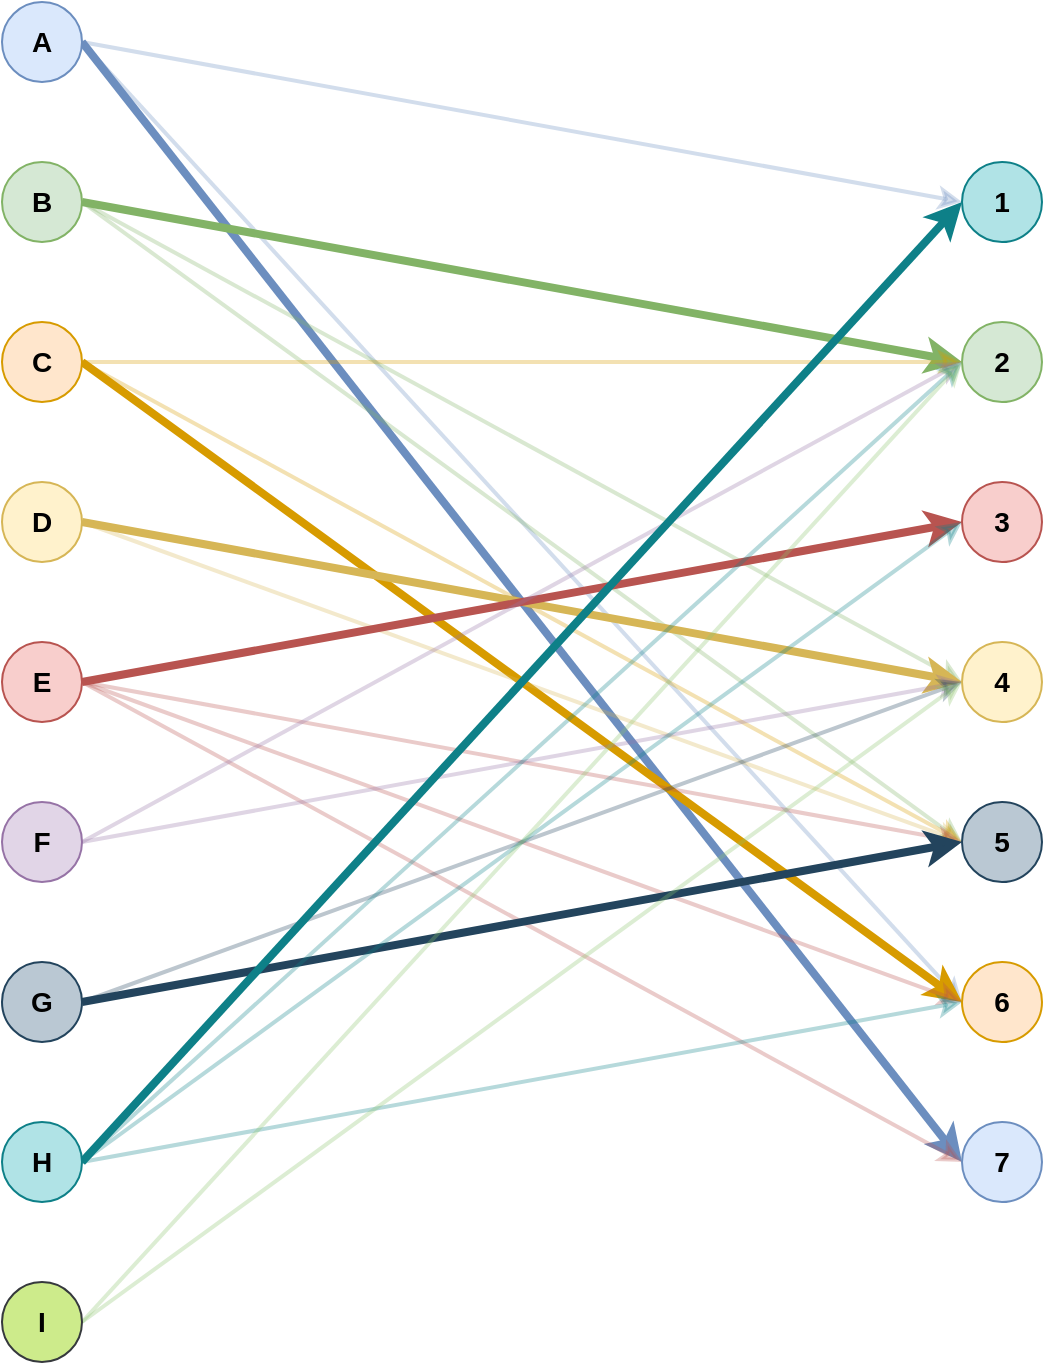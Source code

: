<mxfile version="12.2.3" type="github" pages="1">
  <diagram id="RaGqoshBm2zzH5z1hGzv" name="Page-1">
    <mxGraphModel dx="772" dy="438" grid="1" gridSize="10" guides="1" tooltips="1" connect="1" arrows="1" fold="1" page="1" pageScale="1" pageWidth="850" pageHeight="1100" math="0" shadow="0">
      <root>
        <mxCell id="0"/>
        <mxCell id="1" parent="0"/>
        <mxCell id="RTPdt28luKZq3hcmtIXt-17" style="rounded=0;orthogonalLoop=1;jettySize=auto;html=1;exitX=1;exitY=0.5;exitDx=0;exitDy=0;entryX=0;entryY=0.5;entryDx=0;entryDy=0;opacity=30;fillColor=#dae8fc;strokeColor=#6c8ebf;strokeWidth=2;" edge="1" parent="1" source="RTPdt28luKZq3hcmtIXt-1" target="RTPdt28luKZq3hcmtIXt-10">
          <mxGeometry relative="1" as="geometry"/>
        </mxCell>
        <mxCell id="RTPdt28luKZq3hcmtIXt-36" style="edgeStyle=none;rounded=0;orthogonalLoop=1;jettySize=auto;html=1;exitX=1;exitY=0.5;exitDx=0;exitDy=0;entryX=0;entryY=0.5;entryDx=0;entryDy=0;opacity=30;fillColor=#dae8fc;strokeColor=#6c8ebf;strokeWidth=2;" edge="1" parent="1" source="RTPdt28luKZq3hcmtIXt-1" target="RTPdt28luKZq3hcmtIXt-15">
          <mxGeometry relative="1" as="geometry"/>
        </mxCell>
        <mxCell id="RTPdt28luKZq3hcmtIXt-40" style="edgeStyle=none;rounded=0;orthogonalLoop=1;jettySize=auto;html=1;exitX=1;exitY=0.5;exitDx=0;exitDy=0;entryX=0;entryY=0.5;entryDx=0;entryDy=0;fillColor=#dae8fc;strokeColor=#6c8ebf;strokeWidth=4;" edge="1" parent="1" source="RTPdt28luKZq3hcmtIXt-1" target="RTPdt28luKZq3hcmtIXt-16">
          <mxGeometry relative="1" as="geometry"/>
        </mxCell>
        <mxCell id="RTPdt28luKZq3hcmtIXt-1" value="&lt;b&gt;&lt;font style=&quot;font-size: 14px&quot;&gt;A&lt;/font&gt;&lt;/b&gt;" style="ellipse;whiteSpace=wrap;html=1;aspect=fixed;fillColor=#dae8fc;strokeColor=#6c8ebf;" vertex="1" parent="1">
          <mxGeometry x="160" y="160" width="40" height="40" as="geometry"/>
        </mxCell>
        <mxCell id="RTPdt28luKZq3hcmtIXt-19" style="edgeStyle=none;rounded=0;orthogonalLoop=1;jettySize=auto;html=1;exitX=1;exitY=0.5;exitDx=0;exitDy=0;entryX=0;entryY=0.5;entryDx=0;entryDy=0;fillColor=#d5e8d4;strokeColor=#82b366;strokeWidth=4;" edge="1" parent="1" source="RTPdt28luKZq3hcmtIXt-2" target="RTPdt28luKZq3hcmtIXt-11">
          <mxGeometry relative="1" as="geometry"/>
        </mxCell>
        <mxCell id="RTPdt28luKZq3hcmtIXt-26" style="edgeStyle=none;rounded=0;orthogonalLoop=1;jettySize=auto;html=1;exitX=1;exitY=0.5;exitDx=0;exitDy=0;entryX=0;entryY=0.5;entryDx=0;entryDy=0;opacity=30;fillColor=#d5e8d4;strokeColor=#82b366;strokeWidth=2;" edge="1" parent="1" source="RTPdt28luKZq3hcmtIXt-2" target="RTPdt28luKZq3hcmtIXt-13">
          <mxGeometry relative="1" as="geometry"/>
        </mxCell>
        <mxCell id="RTPdt28luKZq3hcmtIXt-31" style="edgeStyle=none;rounded=0;orthogonalLoop=1;jettySize=auto;html=1;exitX=1;exitY=0.5;exitDx=0;exitDy=0;entryX=0;entryY=0.5;entryDx=0;entryDy=0;opacity=30;fillColor=#d5e8d4;strokeColor=#82b366;strokeWidth=2;" edge="1" parent="1" source="RTPdt28luKZq3hcmtIXt-2" target="RTPdt28luKZq3hcmtIXt-14">
          <mxGeometry relative="1" as="geometry"/>
        </mxCell>
        <mxCell id="RTPdt28luKZq3hcmtIXt-2" value="&lt;b style=&quot;white-space: normal&quot;&gt;&lt;font style=&quot;font-size: 14px&quot;&gt;B&lt;/font&gt;&lt;/b&gt;" style="ellipse;whiteSpace=wrap;html=1;aspect=fixed;fillColor=#d5e8d4;strokeColor=#82b366;" vertex="1" parent="1">
          <mxGeometry x="160" y="240" width="40" height="40" as="geometry"/>
        </mxCell>
        <mxCell id="RTPdt28luKZq3hcmtIXt-20" style="edgeStyle=none;rounded=0;orthogonalLoop=1;jettySize=auto;html=1;exitX=1;exitY=0.5;exitDx=0;exitDy=0;opacity=30;entryX=0;entryY=0.5;entryDx=0;entryDy=0;fillColor=#ffe6cc;strokeColor=#d79b00;strokeWidth=2;" edge="1" parent="1" source="RTPdt28luKZq3hcmtIXt-3" target="RTPdt28luKZq3hcmtIXt-11">
          <mxGeometry relative="1" as="geometry">
            <mxPoint x="360" y="340" as="targetPoint"/>
          </mxGeometry>
        </mxCell>
        <mxCell id="RTPdt28luKZq3hcmtIXt-32" style="edgeStyle=none;rounded=0;orthogonalLoop=1;jettySize=auto;html=1;exitX=1;exitY=0.5;exitDx=0;exitDy=0;entryX=0;entryY=0.5;entryDx=0;entryDy=0;opacity=30;fillColor=#ffe6cc;strokeColor=#d79b00;strokeWidth=2;" edge="1" parent="1" source="RTPdt28luKZq3hcmtIXt-3" target="RTPdt28luKZq3hcmtIXt-14">
          <mxGeometry relative="1" as="geometry"/>
        </mxCell>
        <mxCell id="RTPdt28luKZq3hcmtIXt-37" style="edgeStyle=none;rounded=0;orthogonalLoop=1;jettySize=auto;html=1;exitX=1;exitY=0.5;exitDx=0;exitDy=0;entryX=0;entryY=0.5;entryDx=0;entryDy=0;fillColor=#ffe6cc;strokeColor=#d79b00;strokeWidth=4;" edge="1" parent="1" source="RTPdt28luKZq3hcmtIXt-3" target="RTPdt28luKZq3hcmtIXt-15">
          <mxGeometry relative="1" as="geometry"/>
        </mxCell>
        <mxCell id="RTPdt28luKZq3hcmtIXt-3" value="&lt;b style=&quot;white-space: normal&quot;&gt;&lt;font style=&quot;font-size: 14px&quot;&gt;C&lt;/font&gt;&lt;/b&gt;" style="ellipse;whiteSpace=wrap;html=1;aspect=fixed;fillColor=#ffe6cc;strokeColor=#d79b00;" vertex="1" parent="1">
          <mxGeometry x="160" y="320" width="40" height="40" as="geometry"/>
        </mxCell>
        <mxCell id="RTPdt28luKZq3hcmtIXt-27" style="edgeStyle=none;rounded=0;orthogonalLoop=1;jettySize=auto;html=1;exitX=1;exitY=0.5;exitDx=0;exitDy=0;entryX=0;entryY=0.5;entryDx=0;entryDy=0;fillColor=#fff2cc;strokeColor=#d6b656;strokeWidth=4;" edge="1" parent="1" source="RTPdt28luKZq3hcmtIXt-4" target="RTPdt28luKZq3hcmtIXt-13">
          <mxGeometry relative="1" as="geometry">
            <mxPoint x="360" y="500" as="targetPoint"/>
          </mxGeometry>
        </mxCell>
        <mxCell id="RTPdt28luKZq3hcmtIXt-33" style="edgeStyle=none;rounded=0;orthogonalLoop=1;jettySize=auto;html=1;exitX=1;exitY=0.5;exitDx=0;exitDy=0;entryX=0;entryY=0.5;entryDx=0;entryDy=0;opacity=30;fillColor=#fff2cc;strokeColor=#d6b656;strokeWidth=2;" edge="1" parent="1" source="RTPdt28luKZq3hcmtIXt-4" target="RTPdt28luKZq3hcmtIXt-14">
          <mxGeometry relative="1" as="geometry"/>
        </mxCell>
        <mxCell id="RTPdt28luKZq3hcmtIXt-4" value="&lt;b style=&quot;white-space: normal&quot;&gt;&lt;font style=&quot;font-size: 14px&quot;&gt;D&lt;/font&gt;&lt;/b&gt;" style="ellipse;whiteSpace=wrap;html=1;aspect=fixed;fillColor=#fff2cc;strokeColor=#d6b656;" vertex="1" parent="1">
          <mxGeometry x="160" y="400" width="40" height="40" as="geometry"/>
        </mxCell>
        <mxCell id="RTPdt28luKZq3hcmtIXt-24" style="edgeStyle=none;rounded=0;orthogonalLoop=1;jettySize=auto;html=1;exitX=1;exitY=0.5;exitDx=0;exitDy=0;entryX=0;entryY=0.5;entryDx=0;entryDy=0;fillColor=#f8cecc;strokeColor=#b85450;strokeWidth=4;" edge="1" parent="1" source="RTPdt28luKZq3hcmtIXt-5" target="RTPdt28luKZq3hcmtIXt-12">
          <mxGeometry relative="1" as="geometry"/>
        </mxCell>
        <mxCell id="RTPdt28luKZq3hcmtIXt-34" style="edgeStyle=none;rounded=0;orthogonalLoop=1;jettySize=auto;html=1;exitX=1;exitY=0.5;exitDx=0;exitDy=0;entryX=0;entryY=0.5;entryDx=0;entryDy=0;opacity=30;fillColor=#f8cecc;strokeColor=#b85450;strokeWidth=2;" edge="1" parent="1" source="RTPdt28luKZq3hcmtIXt-5" target="RTPdt28luKZq3hcmtIXt-14">
          <mxGeometry relative="1" as="geometry"/>
        </mxCell>
        <mxCell id="RTPdt28luKZq3hcmtIXt-38" style="edgeStyle=none;rounded=0;orthogonalLoop=1;jettySize=auto;html=1;exitX=1;exitY=0.5;exitDx=0;exitDy=0;entryX=0;entryY=0.5;entryDx=0;entryDy=0;opacity=30;fillColor=#f8cecc;strokeColor=#b85450;strokeWidth=2;" edge="1" parent="1" source="RTPdt28luKZq3hcmtIXt-5" target="RTPdt28luKZq3hcmtIXt-15">
          <mxGeometry relative="1" as="geometry"/>
        </mxCell>
        <mxCell id="RTPdt28luKZq3hcmtIXt-41" style="edgeStyle=none;rounded=0;orthogonalLoop=1;jettySize=auto;html=1;exitX=1;exitY=0.5;exitDx=0;exitDy=0;entryX=0;entryY=0.5;entryDx=0;entryDy=0;opacity=30;fillColor=#f8cecc;strokeColor=#b85450;strokeWidth=2;" edge="1" parent="1" source="RTPdt28luKZq3hcmtIXt-5" target="RTPdt28luKZq3hcmtIXt-16">
          <mxGeometry relative="1" as="geometry"/>
        </mxCell>
        <mxCell id="RTPdt28luKZq3hcmtIXt-5" value="&lt;b style=&quot;white-space: normal&quot;&gt;&lt;font style=&quot;font-size: 14px&quot;&gt;E&lt;/font&gt;&lt;/b&gt;" style="ellipse;whiteSpace=wrap;html=1;aspect=fixed;fillColor=#f8cecc;strokeColor=#b85450;" vertex="1" parent="1">
          <mxGeometry x="160" y="480" width="40" height="40" as="geometry"/>
        </mxCell>
        <mxCell id="RTPdt28luKZq3hcmtIXt-21" style="edgeStyle=none;rounded=0;orthogonalLoop=1;jettySize=auto;html=1;exitX=1;exitY=0.5;exitDx=0;exitDy=0;entryX=0;entryY=0.5;entryDx=0;entryDy=0;opacity=30;fillColor=#e1d5e7;strokeColor=#9673a6;strokeWidth=2;" edge="1" parent="1" source="RTPdt28luKZq3hcmtIXt-6" target="RTPdt28luKZq3hcmtIXt-11">
          <mxGeometry relative="1" as="geometry"/>
        </mxCell>
        <mxCell id="RTPdt28luKZq3hcmtIXt-28" style="edgeStyle=none;rounded=0;orthogonalLoop=1;jettySize=auto;html=1;exitX=1;exitY=0.5;exitDx=0;exitDy=0;entryX=0;entryY=0.5;entryDx=0;entryDy=0;opacity=30;fillColor=#e1d5e7;strokeColor=#9673a6;strokeWidth=2;" edge="1" parent="1" source="RTPdt28luKZq3hcmtIXt-6" target="RTPdt28luKZq3hcmtIXt-13">
          <mxGeometry relative="1" as="geometry"/>
        </mxCell>
        <mxCell id="RTPdt28luKZq3hcmtIXt-6" value="&lt;span style=&quot;font-size: 14px&quot;&gt;&lt;b&gt;F&lt;/b&gt;&lt;/span&gt;" style="ellipse;whiteSpace=wrap;html=1;aspect=fixed;fillColor=#e1d5e7;strokeColor=#9673a6;" vertex="1" parent="1">
          <mxGeometry x="160" y="560" width="40" height="40" as="geometry"/>
        </mxCell>
        <mxCell id="RTPdt28luKZq3hcmtIXt-29" style="edgeStyle=none;rounded=0;orthogonalLoop=1;jettySize=auto;html=1;exitX=1;exitY=0.5;exitDx=0;exitDy=0;entryX=0;entryY=0.5;entryDx=0;entryDy=0;opacity=30;fillColor=#bac8d3;strokeColor=#23445d;strokeWidth=2;" edge="1" parent="1" source="RTPdt28luKZq3hcmtIXt-7" target="RTPdt28luKZq3hcmtIXt-13">
          <mxGeometry relative="1" as="geometry"/>
        </mxCell>
        <mxCell id="RTPdt28luKZq3hcmtIXt-35" style="edgeStyle=none;rounded=0;orthogonalLoop=1;jettySize=auto;html=1;exitX=1;exitY=0.5;exitDx=0;exitDy=0;entryX=0;entryY=0.5;entryDx=0;entryDy=0;fillColor=#bac8d3;strokeColor=#23445d;strokeWidth=4;" edge="1" parent="1" source="RTPdt28luKZq3hcmtIXt-7" target="RTPdt28luKZq3hcmtIXt-14">
          <mxGeometry relative="1" as="geometry"/>
        </mxCell>
        <mxCell id="RTPdt28luKZq3hcmtIXt-7" value="&lt;span style=&quot;font-size: 14px&quot;&gt;&lt;b&gt;G&lt;/b&gt;&lt;/span&gt;" style="ellipse;whiteSpace=wrap;html=1;aspect=fixed;fillColor=#bac8d3;strokeColor=#23445d;" vertex="1" parent="1">
          <mxGeometry x="160" y="640" width="40" height="40" as="geometry"/>
        </mxCell>
        <mxCell id="RTPdt28luKZq3hcmtIXt-18" style="edgeStyle=none;rounded=0;orthogonalLoop=1;jettySize=auto;html=1;exitX=1;exitY=0.5;exitDx=0;exitDy=0;entryX=0;entryY=0.5;entryDx=0;entryDy=0;fillColor=#cce5ff;strokeColor=#0E8088;strokeWidth=4;" edge="1" parent="1" source="RTPdt28luKZq3hcmtIXt-8" target="RTPdt28luKZq3hcmtIXt-10">
          <mxGeometry relative="1" as="geometry"/>
        </mxCell>
        <mxCell id="RTPdt28luKZq3hcmtIXt-22" style="edgeStyle=none;rounded=0;orthogonalLoop=1;jettySize=auto;html=1;exitX=1;exitY=0.5;exitDx=0;exitDy=0;entryX=0;entryY=0.5;entryDx=0;entryDy=0;opacity=30;fillColor=#cce5ff;strokeColor=#0E8088;strokeWidth=2;" edge="1" parent="1" source="RTPdt28luKZq3hcmtIXt-8" target="RTPdt28luKZq3hcmtIXt-11">
          <mxGeometry relative="1" as="geometry"/>
        </mxCell>
        <mxCell id="RTPdt28luKZq3hcmtIXt-25" style="edgeStyle=none;rounded=0;orthogonalLoop=1;jettySize=auto;html=1;exitX=1;exitY=0.5;exitDx=0;exitDy=0;entryX=0;entryY=0.5;entryDx=0;entryDy=0;opacity=30;fillColor=#cce5ff;strokeColor=#0E8088;strokeWidth=2;" edge="1" parent="1" source="RTPdt28luKZq3hcmtIXt-8" target="RTPdt28luKZq3hcmtIXt-12">
          <mxGeometry relative="1" as="geometry"/>
        </mxCell>
        <mxCell id="RTPdt28luKZq3hcmtIXt-39" style="edgeStyle=none;rounded=0;orthogonalLoop=1;jettySize=auto;html=1;exitX=1;exitY=0.5;exitDx=0;exitDy=0;entryX=0;entryY=0.5;entryDx=0;entryDy=0;opacity=30;fillColor=#cce5ff;strokeColor=#0E8088;strokeWidth=2;" edge="1" parent="1" source="RTPdt28luKZq3hcmtIXt-8" target="RTPdt28luKZq3hcmtIXt-15">
          <mxGeometry relative="1" as="geometry"/>
        </mxCell>
        <mxCell id="RTPdt28luKZq3hcmtIXt-8" value="&lt;span style=&quot;font-size: 14px&quot;&gt;&lt;b&gt;H&lt;/b&gt;&lt;/span&gt;&lt;span style=&quot;color: rgba(0 , 0 , 0 , 0) ; font-family: monospace ; font-size: 0px ; white-space: nowrap&quot;&gt;%3CmxGraphModel%3E%3Croot%3E%3CmxCell%20id%3D%220%22%2F%3E%3CmxCell%20id%3D%221%22%20parent%3D%220%22%2F%3E%3CmxCell%20id%3D%222%22%20value%3D%22%26lt%3Bspan%20style%3D%26quot%3Bfont-size%3A%2014px%26quot%3B%26gt%3B%26lt%3Bb%26gt%3BF%26lt%3B%2Fb%26gt%3B%26lt%3B%2Fspan%26gt%3B%22%20style%3D%22ellipse%3BwhiteSpace%3Dwrap%3Bhtml%3D1%3Baspect%3Dfixed%3BfillColor%3D%23e1d5e7%3BstrokeColor%3D%239673a6%3B%22%20vertex%3D%221%22%20parent%3D%221%22%3E%3CmxGeometry%20x%3D%22160%22%20y%3D%22640%22%20width%3D%2240%22%20height%3D%2240%22%20as%3D%22geometry%22%2F%3E%3C%2FmxCell%3E%3C%2Froot%3E%3C%2FmxGraphModel%3E&lt;/span&gt;" style="ellipse;whiteSpace=wrap;html=1;aspect=fixed;fillColor=#b0e3e6;strokeColor=#0e8088;" vertex="1" parent="1">
          <mxGeometry x="160" y="720" width="40" height="40" as="geometry"/>
        </mxCell>
        <mxCell id="RTPdt28luKZq3hcmtIXt-23" style="edgeStyle=none;rounded=0;orthogonalLoop=1;jettySize=auto;html=1;exitX=1;exitY=0.5;exitDx=0;exitDy=0;entryX=0;entryY=0.5;entryDx=0;entryDy=0;opacity=30;fillColor=#d5e8d4;strokeColor=#8DC26E;strokeWidth=2;" edge="1" parent="1" source="RTPdt28luKZq3hcmtIXt-9" target="RTPdt28luKZq3hcmtIXt-11">
          <mxGeometry relative="1" as="geometry"/>
        </mxCell>
        <mxCell id="RTPdt28luKZq3hcmtIXt-30" style="edgeStyle=none;rounded=0;orthogonalLoop=1;jettySize=auto;html=1;exitX=1;exitY=0.5;exitDx=0;exitDy=0;entryX=0;entryY=0.5;entryDx=0;entryDy=0;opacity=30;fillColor=#d5e8d4;strokeColor=#8DC26E;strokeWidth=2;" edge="1" parent="1" source="RTPdt28luKZq3hcmtIXt-9" target="RTPdt28luKZq3hcmtIXt-13">
          <mxGeometry relative="1" as="geometry"/>
        </mxCell>
        <mxCell id="RTPdt28luKZq3hcmtIXt-9" value="&lt;span style=&quot;font-size: 14px&quot;&gt;&lt;b&gt;I&lt;/b&gt;&lt;/span&gt;" style="ellipse;whiteSpace=wrap;html=1;aspect=fixed;fillColor=#cdeb8b;strokeColor=#36393d;" vertex="1" parent="1">
          <mxGeometry x="160" y="800" width="40" height="40" as="geometry"/>
        </mxCell>
        <mxCell id="RTPdt28luKZq3hcmtIXt-10" value="&lt;b&gt;&lt;font style=&quot;font-size: 14px&quot;&gt;1&lt;/font&gt;&lt;/b&gt;" style="ellipse;whiteSpace=wrap;html=1;aspect=fixed;fillColor=#b0e3e6;strokeColor=#0e8088;" vertex="1" parent="1">
          <mxGeometry x="640" y="240" width="40" height="40" as="geometry"/>
        </mxCell>
        <mxCell id="RTPdt28luKZq3hcmtIXt-11" value="&lt;b style=&quot;white-space: normal&quot;&gt;&lt;font style=&quot;font-size: 14px&quot;&gt;2&lt;/font&gt;&lt;/b&gt;" style="ellipse;whiteSpace=wrap;html=1;aspect=fixed;fillColor=#d5e8d4;strokeColor=#82b366;" vertex="1" parent="1">
          <mxGeometry x="640" y="320" width="40" height="40" as="geometry"/>
        </mxCell>
        <mxCell id="RTPdt28luKZq3hcmtIXt-12" value="&lt;b style=&quot;white-space: normal&quot;&gt;&lt;font style=&quot;font-size: 14px&quot;&gt;3&lt;/font&gt;&lt;/b&gt;" style="ellipse;whiteSpace=wrap;html=1;aspect=fixed;fillColor=#f8cecc;strokeColor=#b85450;" vertex="1" parent="1">
          <mxGeometry x="640" y="400" width="40" height="40" as="geometry"/>
        </mxCell>
        <mxCell id="RTPdt28luKZq3hcmtIXt-13" value="&lt;b style=&quot;white-space: normal&quot;&gt;&lt;font style=&quot;font-size: 14px&quot;&gt;4&lt;/font&gt;&lt;/b&gt;" style="ellipse;whiteSpace=wrap;html=1;aspect=fixed;fillColor=#fff2cc;strokeColor=#d6b656;" vertex="1" parent="1">
          <mxGeometry x="640" y="480" width="40" height="40" as="geometry"/>
        </mxCell>
        <mxCell id="RTPdt28luKZq3hcmtIXt-14" value="&lt;b style=&quot;white-space: normal&quot;&gt;&lt;font style=&quot;font-size: 14px&quot;&gt;5&lt;/font&gt;&lt;/b&gt;" style="ellipse;whiteSpace=wrap;html=1;aspect=fixed;fillColor=#bac8d3;strokeColor=#23445d;" vertex="1" parent="1">
          <mxGeometry x="640" y="560" width="40" height="40" as="geometry"/>
        </mxCell>
        <mxCell id="RTPdt28luKZq3hcmtIXt-15" value="&lt;span style=&quot;font-size: 14px&quot;&gt;&lt;b&gt;6&lt;/b&gt;&lt;/span&gt;" style="ellipse;whiteSpace=wrap;html=1;aspect=fixed;fillColor=#ffe6cc;strokeColor=#d79b00;" vertex="1" parent="1">
          <mxGeometry x="640" y="640" width="40" height="40" as="geometry"/>
        </mxCell>
        <mxCell id="RTPdt28luKZq3hcmtIXt-16" value="&lt;span style=&quot;font-size: 14px&quot;&gt;&lt;b&gt;7&lt;/b&gt;&lt;/span&gt;" style="ellipse;whiteSpace=wrap;html=1;aspect=fixed;fillColor=#dae8fc;strokeColor=#6c8ebf;" vertex="1" parent="1">
          <mxGeometry x="640" y="720" width="40" height="40" as="geometry"/>
        </mxCell>
      </root>
    </mxGraphModel>
  </diagram>
</mxfile>

